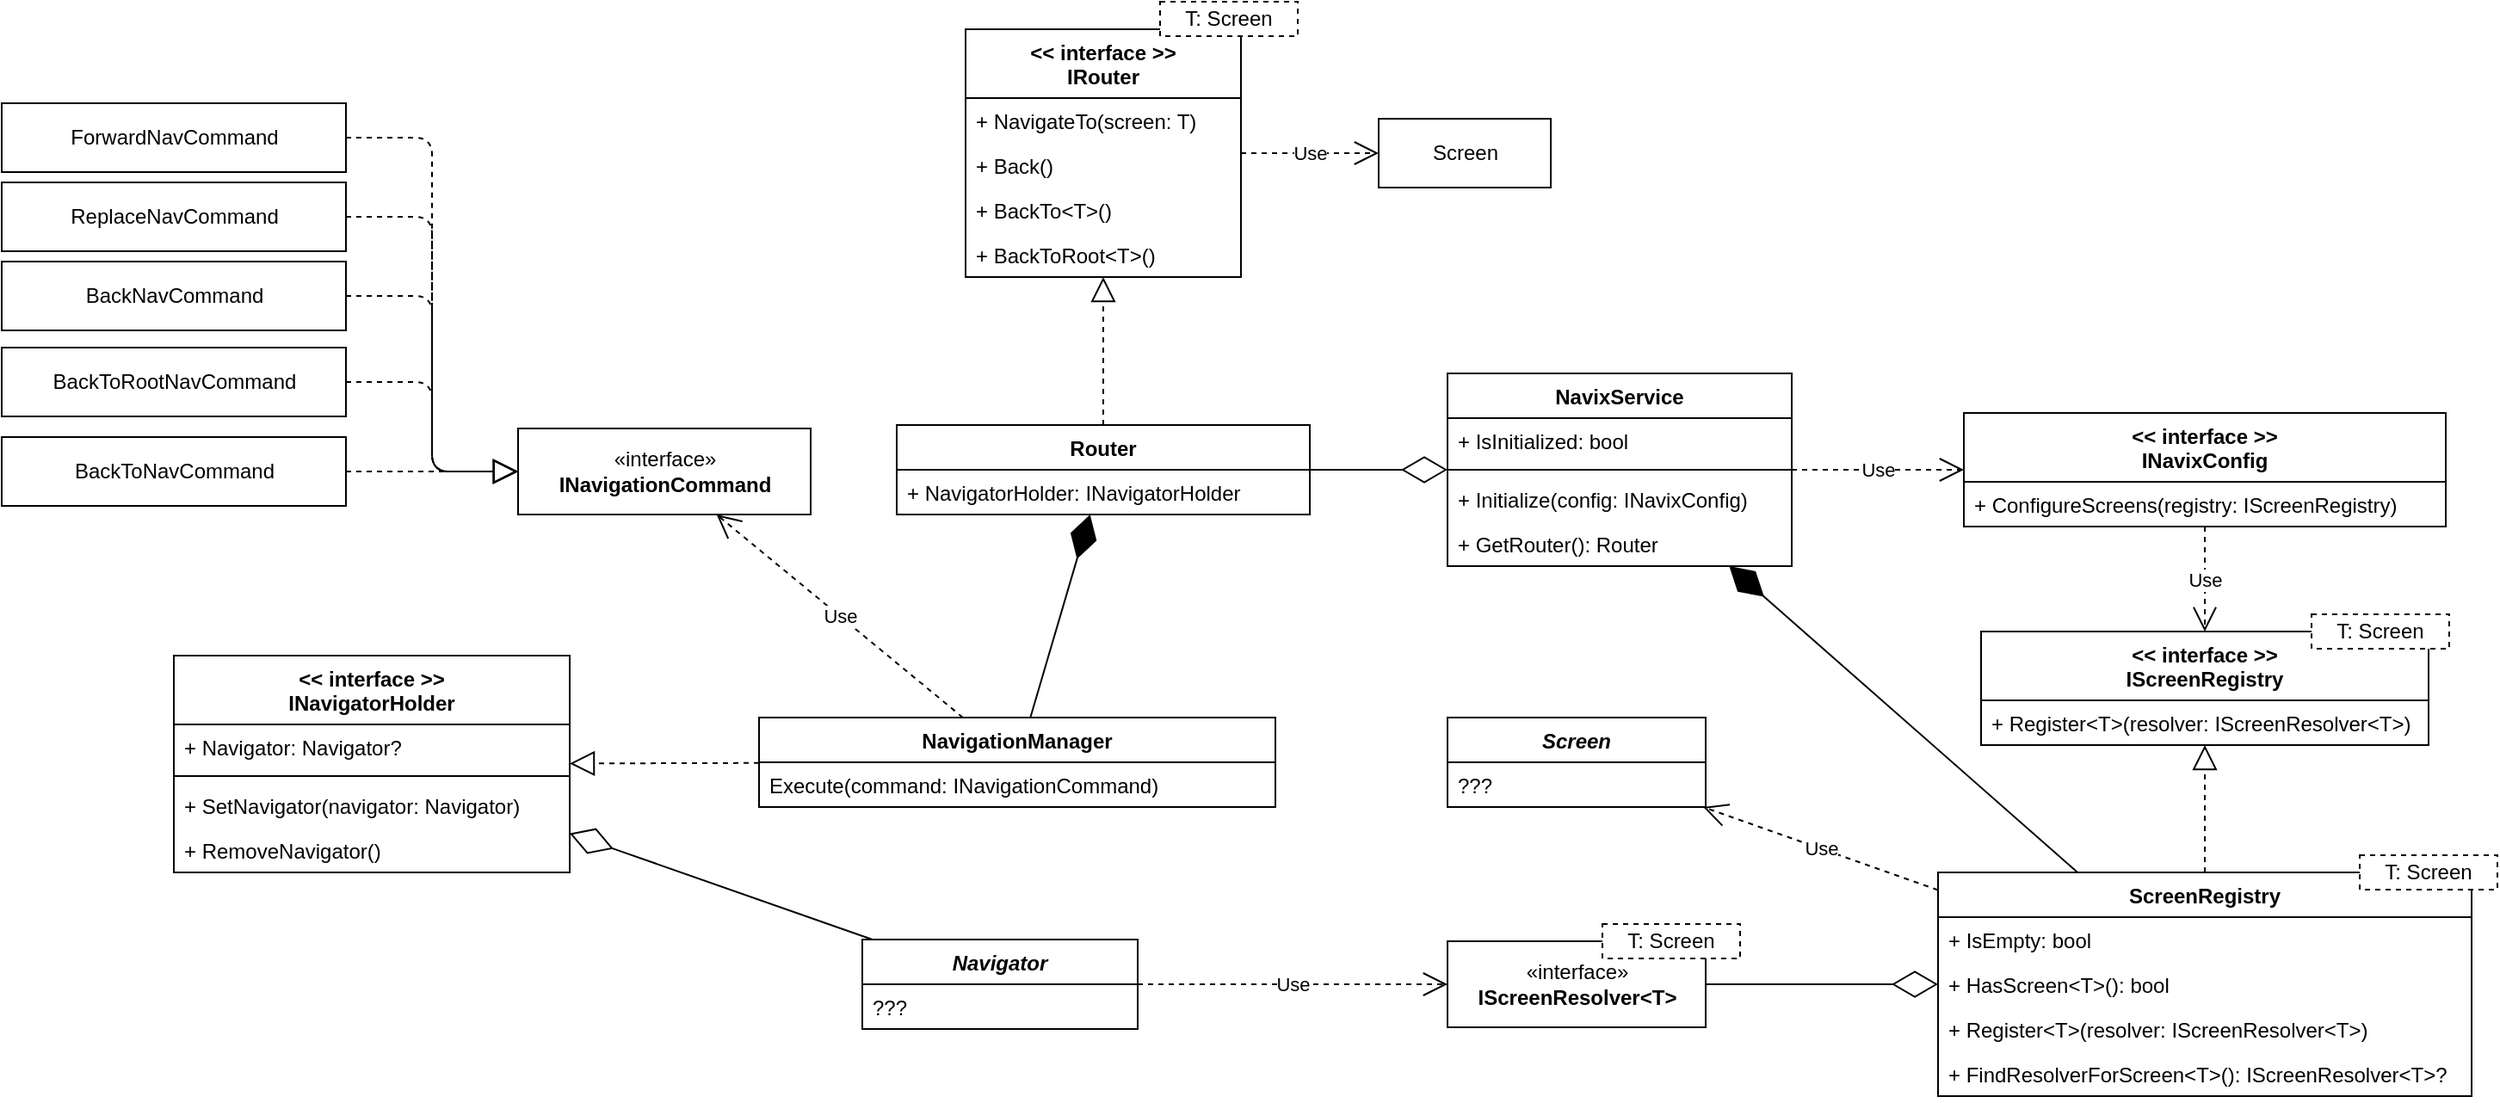 <mxfile version="13.3.9" type="device"><diagram id="0tr1V3qahZTMI1QsMwag" name="Arch"><mxGraphModel dx="2686" dy="1288" grid="1" gridSize="10" guides="1" tooltips="1" connect="1" arrows="1" fold="1" page="0" pageScale="1" pageWidth="850" pageHeight="1100" math="0" shadow="0"><root><mxCell id="0"/><mxCell id="1" parent="0"/><mxCell id="aEqrLD39MW3zvRHYxkxw-1" value="NavixService" style="swimlane;fontStyle=1;align=center;verticalAlign=top;childLayout=stackLayout;horizontal=1;startSize=26;horizontalStack=0;resizeParent=1;resizeParentMax=0;resizeLast=0;collapsible=1;marginBottom=0;" vertex="1" parent="1"><mxGeometry x="280" y="120" width="200" height="112" as="geometry"/></mxCell><mxCell id="aEqrLD39MW3zvRHYxkxw-2" value="+ IsInitialized: bool" style="text;strokeColor=none;fillColor=none;align=left;verticalAlign=top;spacingLeft=4;spacingRight=4;overflow=hidden;rotatable=0;points=[[0,0.5],[1,0.5]];portConstraint=eastwest;" vertex="1" parent="aEqrLD39MW3zvRHYxkxw-1"><mxGeometry y="26" width="200" height="26" as="geometry"/></mxCell><mxCell id="aEqrLD39MW3zvRHYxkxw-3" value="" style="line;strokeWidth=1;fillColor=none;align=left;verticalAlign=middle;spacingTop=-1;spacingLeft=3;spacingRight=3;rotatable=0;labelPosition=right;points=[];portConstraint=eastwest;" vertex="1" parent="aEqrLD39MW3zvRHYxkxw-1"><mxGeometry y="52" width="200" height="8" as="geometry"/></mxCell><mxCell id="aEqrLD39MW3zvRHYxkxw-4" value="+ Initialize(config: INavixConfig)" style="text;strokeColor=none;fillColor=none;align=left;verticalAlign=top;spacingLeft=4;spacingRight=4;overflow=hidden;rotatable=0;points=[[0,0.5],[1,0.5]];portConstraint=eastwest;" vertex="1" parent="aEqrLD39MW3zvRHYxkxw-1"><mxGeometry y="60" width="200" height="26" as="geometry"/></mxCell><mxCell id="aEqrLD39MW3zvRHYxkxw-5" value="+ GetRouter(): Router" style="text;strokeColor=none;fillColor=none;align=left;verticalAlign=top;spacingLeft=4;spacingRight=4;overflow=hidden;rotatable=0;points=[[0,0.5],[1,0.5]];portConstraint=eastwest;" vertex="1" parent="aEqrLD39MW3zvRHYxkxw-1"><mxGeometry y="86" width="200" height="26" as="geometry"/></mxCell><mxCell id="aEqrLD39MW3zvRHYxkxw-6" value="&lt;&lt; interface &gt;&gt;&#10;INavixConfig" style="swimlane;fontStyle=1;align=center;verticalAlign=top;childLayout=stackLayout;horizontal=1;startSize=40;horizontalStack=0;resizeParent=1;resizeParentMax=0;resizeLast=0;collapsible=1;marginBottom=0;" vertex="1" parent="1"><mxGeometry x="580" y="143" width="280" height="66" as="geometry"/></mxCell><mxCell id="aEqrLD39MW3zvRHYxkxw-9" value="+ ConfigureScreens(registry: IScreenRegistry)" style="text;strokeColor=none;fillColor=none;align=left;verticalAlign=top;spacingLeft=4;spacingRight=4;overflow=hidden;rotatable=0;points=[[0,0.5],[1,0.5]];portConstraint=eastwest;" vertex="1" parent="aEqrLD39MW3zvRHYxkxw-6"><mxGeometry y="40" width="280" height="26" as="geometry"/></mxCell><mxCell id="aEqrLD39MW3zvRHYxkxw-10" value="Use" style="endArrow=open;endSize=12;dashed=1;html=1;" edge="1" parent="1" source="aEqrLD39MW3zvRHYxkxw-1" target="aEqrLD39MW3zvRHYxkxw-6"><mxGeometry width="160" relative="1" as="geometry"><mxPoint x="470" y="330" as="sourcePoint"/><mxPoint x="630" y="330" as="targetPoint"/></mxGeometry></mxCell><mxCell id="aEqrLD39MW3zvRHYxkxw-15" value="Use" style="endArrow=open;endSize=12;dashed=1;html=1;" edge="1" parent="1" source="aEqrLD39MW3zvRHYxkxw-6" target="aEqrLD39MW3zvRHYxkxw-11"><mxGeometry width="160" relative="1" as="geometry"><mxPoint x="690" y="310" as="sourcePoint"/><mxPoint x="850" y="310" as="targetPoint"/></mxGeometry></mxCell><mxCell id="aEqrLD39MW3zvRHYxkxw-20" value="" style="endArrow=block;dashed=1;endFill=0;endSize=12;html=1;" edge="1" parent="1" source="aEqrLD39MW3zvRHYxkxw-16" target="aEqrLD39MW3zvRHYxkxw-11"><mxGeometry width="160" relative="1" as="geometry"><mxPoint x="440" y="400" as="sourcePoint"/><mxPoint x="600" y="400" as="targetPoint"/></mxGeometry></mxCell><mxCell id="aEqrLD39MW3zvRHYxkxw-16" value="ScreenRegistry" style="swimlane;fontStyle=1;align=center;verticalAlign=top;childLayout=stackLayout;horizontal=1;startSize=26;horizontalStack=0;resizeParent=1;resizeParentMax=0;resizeLast=0;collapsible=1;marginBottom=0;" vertex="1" parent="1"><mxGeometry x="565" y="410" width="310" height="130" as="geometry"/></mxCell><mxCell id="aEqrLD39MW3zvRHYxkxw-19" value="+ IsEmpty: bool" style="text;strokeColor=none;fillColor=none;align=left;verticalAlign=top;spacingLeft=4;spacingRight=4;overflow=hidden;rotatable=0;points=[[0,0.5],[1,0.5]];portConstraint=eastwest;" vertex="1" parent="aEqrLD39MW3zvRHYxkxw-16"><mxGeometry y="26" width="310" height="26" as="geometry"/></mxCell><mxCell id="aEqrLD39MW3zvRHYxkxw-21" value="+ HasScreen&lt;T&gt;(): bool" style="text;strokeColor=none;fillColor=none;align=left;verticalAlign=top;spacingLeft=4;spacingRight=4;overflow=hidden;rotatable=0;points=[[0,0.5],[1,0.5]];portConstraint=eastwest;" vertex="1" parent="aEqrLD39MW3zvRHYxkxw-16"><mxGeometry y="52" width="310" height="26" as="geometry"/></mxCell><mxCell id="aEqrLD39MW3zvRHYxkxw-24" value="+ Register&lt;T&gt;(resolver: IScreenResolver&lt;T&gt;)" style="text;strokeColor=none;fillColor=none;align=left;verticalAlign=top;spacingLeft=4;spacingRight=4;overflow=hidden;rotatable=0;points=[[0,0.5],[1,0.5]];portConstraint=eastwest;" vertex="1" parent="aEqrLD39MW3zvRHYxkxw-16"><mxGeometry y="78" width="310" height="26" as="geometry"/></mxCell><mxCell id="aEqrLD39MW3zvRHYxkxw-22" value="+ FindResolverForScreen&lt;T&gt;(): IScreenResolver&lt;T&gt;?" style="text;strokeColor=none;fillColor=none;align=left;verticalAlign=top;spacingLeft=4;spacingRight=4;overflow=hidden;rotatable=0;points=[[0,0.5],[1,0.5]];portConstraint=eastwest;" vertex="1" parent="aEqrLD39MW3zvRHYxkxw-16"><mxGeometry y="104" width="310" height="26" as="geometry"/></mxCell><mxCell id="aEqrLD39MW3zvRHYxkxw-29" value="«interface»&lt;br&gt;&lt;b&gt;IScreenResolver&amp;lt;T&amp;gt;&lt;/b&gt;" style="html=1;" vertex="1" parent="1"><mxGeometry x="280" y="450" width="150" height="50" as="geometry"/></mxCell><mxCell id="aEqrLD39MW3zvRHYxkxw-30" value="" style="endArrow=diamondThin;endFill=0;endSize=24;html=1;" edge="1" parent="1" source="aEqrLD39MW3zvRHYxkxw-29" target="aEqrLD39MW3zvRHYxkxw-16"><mxGeometry width="160" relative="1" as="geometry"><mxPoint x="940" y="160" as="sourcePoint"/><mxPoint x="1100" y="160" as="targetPoint"/></mxGeometry></mxCell><mxCell id="aEqrLD39MW3zvRHYxkxw-33" value="T: Screen" style="rounded=0;whiteSpace=wrap;html=1;dashed=1;" vertex="1" parent="1"><mxGeometry x="370" y="440" width="80" height="20" as="geometry"/></mxCell><mxCell id="aEqrLD39MW3zvRHYxkxw-34" value="Router" style="swimlane;fontStyle=1;align=center;verticalAlign=top;childLayout=stackLayout;horizontal=1;startSize=26;horizontalStack=0;resizeParent=1;resizeParentMax=0;resizeLast=0;collapsible=1;marginBottom=0;" vertex="1" parent="1"><mxGeometry x="-40" y="150" width="240" height="52" as="geometry"/></mxCell><mxCell id="aEqrLD39MW3zvRHYxkxw-35" value="+ NavigatorHolder: INavigatorHolder" style="text;strokeColor=none;fillColor=none;align=left;verticalAlign=top;spacingLeft=4;spacingRight=4;overflow=hidden;rotatable=0;points=[[0,0.5],[1,0.5]];portConstraint=eastwest;" vertex="1" parent="aEqrLD39MW3zvRHYxkxw-34"><mxGeometry y="26" width="240" height="26" as="geometry"/></mxCell><mxCell id="aEqrLD39MW3zvRHYxkxw-39" value="" style="endArrow=diamondThin;endFill=0;endSize=24;html=1;" edge="1" parent="1" source="aEqrLD39MW3zvRHYxkxw-34" target="aEqrLD39MW3zvRHYxkxw-1"><mxGeometry width="160" relative="1" as="geometry"><mxPoint x="190" y="360" as="sourcePoint"/><mxPoint x="350" y="360" as="targetPoint"/></mxGeometry></mxCell><mxCell id="aEqrLD39MW3zvRHYxkxw-40" value="" style="endArrow=diamondThin;endFill=1;endSize=24;html=1;" edge="1" parent="1" source="aEqrLD39MW3zvRHYxkxw-16" target="aEqrLD39MW3zvRHYxkxw-1"><mxGeometry width="160" relative="1" as="geometry"><mxPoint x="380" y="330" as="sourcePoint"/><mxPoint x="540" y="330" as="targetPoint"/></mxGeometry></mxCell><mxCell id="aEqrLD39MW3zvRHYxkxw-11" value="&lt;&lt; interface &gt;&gt;&#10;IScreenRegistry" style="swimlane;fontStyle=1;align=center;verticalAlign=top;childLayout=stackLayout;horizontal=1;startSize=40;horizontalStack=0;resizeParent=1;resizeParentMax=0;resizeLast=0;collapsible=1;marginBottom=0;" vertex="1" parent="1"><mxGeometry x="590" y="270" width="260" height="66" as="geometry"/></mxCell><mxCell id="aEqrLD39MW3zvRHYxkxw-14" value="+ Register&lt;T&gt;(resolver: IScreenResolver&lt;T&gt;)" style="text;strokeColor=none;fillColor=none;align=left;verticalAlign=top;spacingLeft=4;spacingRight=4;overflow=hidden;rotatable=0;points=[[0,0.5],[1,0.5]];portConstraint=eastwest;" vertex="1" parent="aEqrLD39MW3zvRHYxkxw-11"><mxGeometry y="40" width="260" height="26" as="geometry"/></mxCell><mxCell id="aEqrLD39MW3zvRHYxkxw-31" value="T: Screen" style="rounded=0;whiteSpace=wrap;html=1;dashed=1;" vertex="1" parent="1"><mxGeometry x="782" y="260" width="80" height="20" as="geometry"/></mxCell><mxCell id="aEqrLD39MW3zvRHYxkxw-45" value="Use" style="endArrow=open;endSize=12;dashed=1;html=1;" edge="1" parent="1" source="aEqrLD39MW3zvRHYxkxw-16" target="aEqrLD39MW3zvRHYxkxw-41"><mxGeometry width="160" relative="1" as="geometry"><mxPoint x="880" y="610" as="sourcePoint"/><mxPoint x="1040" y="610" as="targetPoint"/></mxGeometry></mxCell><mxCell id="aEqrLD39MW3zvRHYxkxw-32" value="T: Screen" style="rounded=0;whiteSpace=wrap;html=1;dashed=1;" vertex="1" parent="1"><mxGeometry x="810" y="400" width="80" height="20" as="geometry"/></mxCell><mxCell id="aEqrLD39MW3zvRHYxkxw-59" value="" style="endArrow=diamondThin;endFill=0;endSize=24;html=1;" edge="1" parent="1" source="aEqrLD39MW3zvRHYxkxw-46" target="aEqrLD39MW3zvRHYxkxw-55"><mxGeometry width="160" relative="1" as="geometry"><mxPoint x="30" y="493" as="sourcePoint"/><mxPoint x="190" y="493" as="targetPoint"/></mxGeometry></mxCell><mxCell id="aEqrLD39MW3zvRHYxkxw-66" value="" style="endArrow=block;dashed=1;endFill=0;endSize=12;html=1;" edge="1" parent="1" source="aEqrLD39MW3zvRHYxkxw-62" target="aEqrLD39MW3zvRHYxkxw-55"><mxGeometry width="160" relative="1" as="geometry"><mxPoint x="490" y="493" as="sourcePoint"/><mxPoint x="490" y="419" as="targetPoint"/></mxGeometry></mxCell><mxCell id="aEqrLD39MW3zvRHYxkxw-76" value="" style="endArrow=block;dashed=1;endFill=0;endSize=12;html=1;" edge="1" parent="1" source="aEqrLD39MW3zvRHYxkxw-34" target="aEqrLD39MW3zvRHYxkxw-71"><mxGeometry width="160" relative="1" as="geometry"><mxPoint x="50.0" y="321" as="sourcePoint"/><mxPoint x="-40.0" y="321" as="targetPoint"/></mxGeometry></mxCell><mxCell id="aEqrLD39MW3zvRHYxkxw-77" value="" style="endArrow=diamondThin;endFill=1;endSize=24;html=1;" edge="1" parent="1" source="aEqrLD39MW3zvRHYxkxw-62" target="aEqrLD39MW3zvRHYxkxw-34"><mxGeometry width="160" relative="1" as="geometry"><mxPoint x="140" y="400" as="sourcePoint"/><mxPoint x="300" y="400" as="targetPoint"/></mxGeometry></mxCell><mxCell id="aEqrLD39MW3zvRHYxkxw-71" value="&lt;&lt; interface &gt;&gt;&#10;IRouter" style="swimlane;fontStyle=1;align=center;verticalAlign=top;childLayout=stackLayout;horizontal=1;startSize=40;horizontalStack=0;resizeParent=1;resizeParentMax=0;resizeLast=0;collapsible=1;marginBottom=0;" vertex="1" parent="1"><mxGeometry y="-80" width="160" height="144" as="geometry"/></mxCell><mxCell id="aEqrLD39MW3zvRHYxkxw-74" value="+ NavigateTo(screen: T)" style="text;strokeColor=none;fillColor=none;align=left;verticalAlign=top;spacingLeft=4;spacingRight=4;overflow=hidden;rotatable=0;points=[[0,0.5],[1,0.5]];portConstraint=eastwest;" vertex="1" parent="aEqrLD39MW3zvRHYxkxw-71"><mxGeometry y="40" width="160" height="26" as="geometry"/></mxCell><mxCell id="aEqrLD39MW3zvRHYxkxw-78" value="+ Back()" style="text;strokeColor=none;fillColor=none;align=left;verticalAlign=top;spacingLeft=4;spacingRight=4;overflow=hidden;rotatable=0;points=[[0,0.5],[1,0.5]];portConstraint=eastwest;" vertex="1" parent="aEqrLD39MW3zvRHYxkxw-71"><mxGeometry y="66" width="160" height="26" as="geometry"/></mxCell><mxCell id="aEqrLD39MW3zvRHYxkxw-79" value="+ BackTo&lt;T&gt;()" style="text;strokeColor=none;fillColor=none;align=left;verticalAlign=top;spacingLeft=4;spacingRight=4;overflow=hidden;rotatable=0;points=[[0,0.5],[1,0.5]];portConstraint=eastwest;" vertex="1" parent="aEqrLD39MW3zvRHYxkxw-71"><mxGeometry y="92" width="160" height="26" as="geometry"/></mxCell><mxCell id="aEqrLD39MW3zvRHYxkxw-95" value="+ BackToRoot&lt;T&gt;()" style="text;strokeColor=none;fillColor=none;align=left;verticalAlign=top;spacingLeft=4;spacingRight=4;overflow=hidden;rotatable=0;points=[[0,0.5],[1,0.5]];portConstraint=eastwest;" vertex="1" parent="aEqrLD39MW3zvRHYxkxw-71"><mxGeometry y="118" width="160" height="26" as="geometry"/></mxCell><mxCell id="aEqrLD39MW3zvRHYxkxw-80" value="T: Screen" style="rounded=0;whiteSpace=wrap;html=1;dashed=1;" vertex="1" parent="1"><mxGeometry x="113" y="-96" width="80" height="20" as="geometry"/></mxCell><mxCell id="aEqrLD39MW3zvRHYxkxw-83" value="Screen" style="html=1;" vertex="1" parent="1"><mxGeometry x="240" y="-28" width="100" height="40" as="geometry"/></mxCell><mxCell id="aEqrLD39MW3zvRHYxkxw-84" value="Use" style="endArrow=open;endSize=12;dashed=1;html=1;" edge="1" parent="1" source="aEqrLD39MW3zvRHYxkxw-71" target="aEqrLD39MW3zvRHYxkxw-83"><mxGeometry width="160" relative="1" as="geometry"><mxPoint x="580" y="10" as="sourcePoint"/><mxPoint x="300" as="targetPoint"/></mxGeometry></mxCell><mxCell id="aEqrLD39MW3zvRHYxkxw-89" value="Use" style="endArrow=open;endSize=12;dashed=1;html=1;" edge="1" parent="1" source="aEqrLD39MW3zvRHYxkxw-46" target="aEqrLD39MW3zvRHYxkxw-29"><mxGeometry width="160" relative="1" as="geometry"><mxPoint x="575" y="447.205" as="sourcePoint"/><mxPoint x="440" y="414.288" as="targetPoint"/></mxGeometry></mxCell><mxCell id="aEqrLD39MW3zvRHYxkxw-62" value="NavigationManager" style="swimlane;fontStyle=1;align=center;verticalAlign=top;childLayout=stackLayout;horizontal=1;startSize=26;horizontalStack=0;resizeParent=1;resizeParentMax=0;resizeLast=0;collapsible=1;marginBottom=0;" vertex="1" parent="1"><mxGeometry x="-120" y="320" width="300" height="52" as="geometry"/></mxCell><mxCell id="aEqrLD39MW3zvRHYxkxw-63" value="Execute(command: INavigationCommand)" style="text;strokeColor=none;fillColor=none;align=left;verticalAlign=top;spacingLeft=4;spacingRight=4;overflow=hidden;rotatable=0;points=[[0,0.5],[1,0.5]];portConstraint=eastwest;" vertex="1" parent="aEqrLD39MW3zvRHYxkxw-62"><mxGeometry y="26" width="300" height="26" as="geometry"/></mxCell><mxCell id="aEqrLD39MW3zvRHYxkxw-90" value="«interface»&lt;br&gt;&lt;b&gt;INavigationCommand&lt;/b&gt;" style="html=1;" vertex="1" parent="1"><mxGeometry x="-260" y="152" width="170" height="50" as="geometry"/></mxCell><mxCell id="aEqrLD39MW3zvRHYxkxw-55" value="&lt;&lt; interface &gt;&gt;&#10;INavigatorHolder" style="swimlane;fontStyle=1;align=center;verticalAlign=top;childLayout=stackLayout;horizontal=1;startSize=40;horizontalStack=0;resizeParent=1;resizeParentMax=0;resizeLast=0;collapsible=1;marginBottom=0;" vertex="1" parent="1"><mxGeometry x="-460" y="284" width="230" height="126" as="geometry"/></mxCell><mxCell id="aEqrLD39MW3zvRHYxkxw-67" value="+ Navigator: Navigator?" style="text;strokeColor=none;fillColor=none;align=left;verticalAlign=top;spacingLeft=4;spacingRight=4;overflow=hidden;rotatable=0;points=[[0,0.5],[1,0.5]];portConstraint=eastwest;" vertex="1" parent="aEqrLD39MW3zvRHYxkxw-55"><mxGeometry y="40" width="230" height="26" as="geometry"/></mxCell><mxCell id="aEqrLD39MW3zvRHYxkxw-68" value="" style="line;strokeWidth=1;fillColor=none;align=left;verticalAlign=middle;spacingTop=-1;spacingLeft=3;spacingRight=3;rotatable=0;labelPosition=right;points=[];portConstraint=eastwest;" vertex="1" parent="aEqrLD39MW3zvRHYxkxw-55"><mxGeometry y="66" width="230" height="8" as="geometry"/></mxCell><mxCell id="aEqrLD39MW3zvRHYxkxw-56" value="+ SetNavigator(navigator: Navigator)" style="text;strokeColor=none;fillColor=none;align=left;verticalAlign=top;spacingLeft=4;spacingRight=4;overflow=hidden;rotatable=0;points=[[0,0.5],[1,0.5]];portConstraint=eastwest;" vertex="1" parent="aEqrLD39MW3zvRHYxkxw-55"><mxGeometry y="74" width="230" height="26" as="geometry"/></mxCell><mxCell id="aEqrLD39MW3zvRHYxkxw-60" value="+ RemoveNavigator()" style="text;strokeColor=none;fillColor=none;align=left;verticalAlign=top;spacingLeft=4;spacingRight=4;overflow=hidden;rotatable=0;points=[[0,0.5],[1,0.5]];portConstraint=eastwest;" vertex="1" parent="aEqrLD39MW3zvRHYxkxw-55"><mxGeometry y="100" width="230" height="26" as="geometry"/></mxCell><mxCell id="aEqrLD39MW3zvRHYxkxw-91" value="Use" style="endArrow=open;endSize=12;dashed=1;html=1;" edge="1" parent="1" source="aEqrLD39MW3zvRHYxkxw-62" target="aEqrLD39MW3zvRHYxkxw-90"><mxGeometry width="160" relative="1" as="geometry"><mxPoint x="170" y="480.745" as="sourcePoint"/><mxPoint x="290" y="483.364" as="targetPoint"/></mxGeometry></mxCell><mxCell id="aEqrLD39MW3zvRHYxkxw-46" value="Navigator" style="swimlane;fontStyle=3;align=center;verticalAlign=top;childLayout=stackLayout;horizontal=1;startSize=26;horizontalStack=0;resizeParent=1;resizeParentMax=0;resizeLast=0;collapsible=1;marginBottom=0;" vertex="1" parent="1"><mxGeometry x="-60" y="449" width="160" height="52" as="geometry"/></mxCell><mxCell id="aEqrLD39MW3zvRHYxkxw-47" value="???" style="text;strokeColor=none;fillColor=none;align=left;verticalAlign=top;spacingLeft=4;spacingRight=4;overflow=hidden;rotatable=0;points=[[0,0.5],[1,0.5]];portConstraint=eastwest;" vertex="1" parent="aEqrLD39MW3zvRHYxkxw-46"><mxGeometry y="26" width="160" height="26" as="geometry"/></mxCell><mxCell id="aEqrLD39MW3zvRHYxkxw-41" value="Screen" style="swimlane;fontStyle=3;align=center;verticalAlign=top;childLayout=stackLayout;horizontal=1;startSize=26;horizontalStack=0;resizeParent=1;resizeParentMax=0;resizeLast=0;collapsible=1;marginBottom=0;" vertex="1" parent="1"><mxGeometry x="280" y="320" width="150" height="52" as="geometry"/></mxCell><mxCell id="aEqrLD39MW3zvRHYxkxw-42" value="???" style="text;strokeColor=none;fillColor=none;align=left;verticalAlign=top;spacingLeft=4;spacingRight=4;overflow=hidden;rotatable=0;points=[[0,0.5],[1,0.5]];portConstraint=eastwest;" vertex="1" parent="aEqrLD39MW3zvRHYxkxw-41"><mxGeometry y="26" width="150" height="26" as="geometry"/></mxCell><mxCell id="aEqrLD39MW3zvRHYxkxw-92" value="ForwardNavCommand" style="html=1;" vertex="1" parent="1"><mxGeometry x="-560" y="-37" width="200" height="40" as="geometry"/></mxCell><mxCell id="aEqrLD39MW3zvRHYxkxw-93" value="BackToRootNavCommand" style="html=1;" vertex="1" parent="1"><mxGeometry x="-560" y="105" width="200" height="40" as="geometry"/></mxCell><mxCell id="aEqrLD39MW3zvRHYxkxw-94" value="BackNavCommand" style="html=1;" vertex="1" parent="1"><mxGeometry x="-560" y="55" width="200" height="40" as="geometry"/></mxCell><mxCell id="aEqrLD39MW3zvRHYxkxw-96" value="" style="endArrow=block;dashed=1;endFill=0;endSize=12;html=1;exitX=1;exitY=0.5;exitDx=0;exitDy=0;edgeStyle=orthogonalEdgeStyle;entryX=0;entryY=0.5;entryDx=0;entryDy=0;" edge="1" parent="1" source="aEqrLD39MW3zvRHYxkxw-92" target="aEqrLD39MW3zvRHYxkxw-90"><mxGeometry width="160" relative="1" as="geometry"><mxPoint x="-430" y="-45" as="sourcePoint"/><mxPoint x="-270" y="-45" as="targetPoint"/></mxGeometry></mxCell><mxCell id="aEqrLD39MW3zvRHYxkxw-97" value="" style="endArrow=block;dashed=1;endFill=0;endSize=12;html=1;exitX=1;exitY=0.5;exitDx=0;exitDy=0;edgeStyle=orthogonalEdgeStyle;entryX=0;entryY=0.5;entryDx=0;entryDy=0;" edge="1" parent="1" source="aEqrLD39MW3zvRHYxkxw-99" target="aEqrLD39MW3zvRHYxkxw-90"><mxGeometry width="160" relative="1" as="geometry"><mxPoint x="-350" y="119.868" as="sourcePoint"/><mxPoint x="-270" y="134.962" as="targetPoint"/></mxGeometry></mxCell><mxCell id="aEqrLD39MW3zvRHYxkxw-98" value="" style="endArrow=block;dashed=1;endFill=0;endSize=12;html=1;exitX=1;exitY=0.5;exitDx=0;exitDy=0;edgeStyle=orthogonalEdgeStyle;entryX=0;entryY=0.5;entryDx=0;entryDy=0;" edge="1" parent="1" source="aEqrLD39MW3zvRHYxkxw-94" target="aEqrLD39MW3zvRHYxkxw-90"><mxGeometry width="160" relative="1" as="geometry"><mxPoint x="-350" y="151" as="sourcePoint"/><mxPoint x="-270" y="151" as="targetPoint"/></mxGeometry></mxCell><mxCell id="aEqrLD39MW3zvRHYxkxw-99" value="ReplaceNavCommand" style="html=1;" vertex="1" parent="1"><mxGeometry x="-560" y="9" width="200" height="40" as="geometry"/></mxCell><mxCell id="aEqrLD39MW3zvRHYxkxw-100" value="" style="endArrow=block;dashed=1;endFill=0;endSize=12;html=1;exitX=1;exitY=0.5;exitDx=0;exitDy=0;edgeStyle=orthogonalEdgeStyle;entryX=0;entryY=0.5;entryDx=0;entryDy=0;" edge="1" parent="1" source="aEqrLD39MW3zvRHYxkxw-93" target="aEqrLD39MW3zvRHYxkxw-90"><mxGeometry width="160" relative="1" as="geometry"><mxPoint x="-350" y="151" as="sourcePoint"/><mxPoint x="-250" y="139.649" as="targetPoint"/></mxGeometry></mxCell><mxCell id="aEqrLD39MW3zvRHYxkxw-101" value="BackToNavCommand" style="html=1;" vertex="1" parent="1"><mxGeometry x="-560" y="157" width="200" height="40" as="geometry"/></mxCell><mxCell id="aEqrLD39MW3zvRHYxkxw-102" value="" style="endArrow=block;dashed=1;endFill=0;endSize=12;html=1;exitX=1;exitY=0.5;exitDx=0;exitDy=0;edgeStyle=orthogonalEdgeStyle;entryX=0;entryY=0.5;entryDx=0;entryDy=0;" edge="1" parent="1" source="aEqrLD39MW3zvRHYxkxw-101" target="aEqrLD39MW3zvRHYxkxw-90"><mxGeometry width="160" relative="1" as="geometry"><mxPoint x="-350" y="135" as="sourcePoint"/><mxPoint x="-250" y="132.297" as="targetPoint"/></mxGeometry></mxCell></root></mxGraphModel></diagram></mxfile>